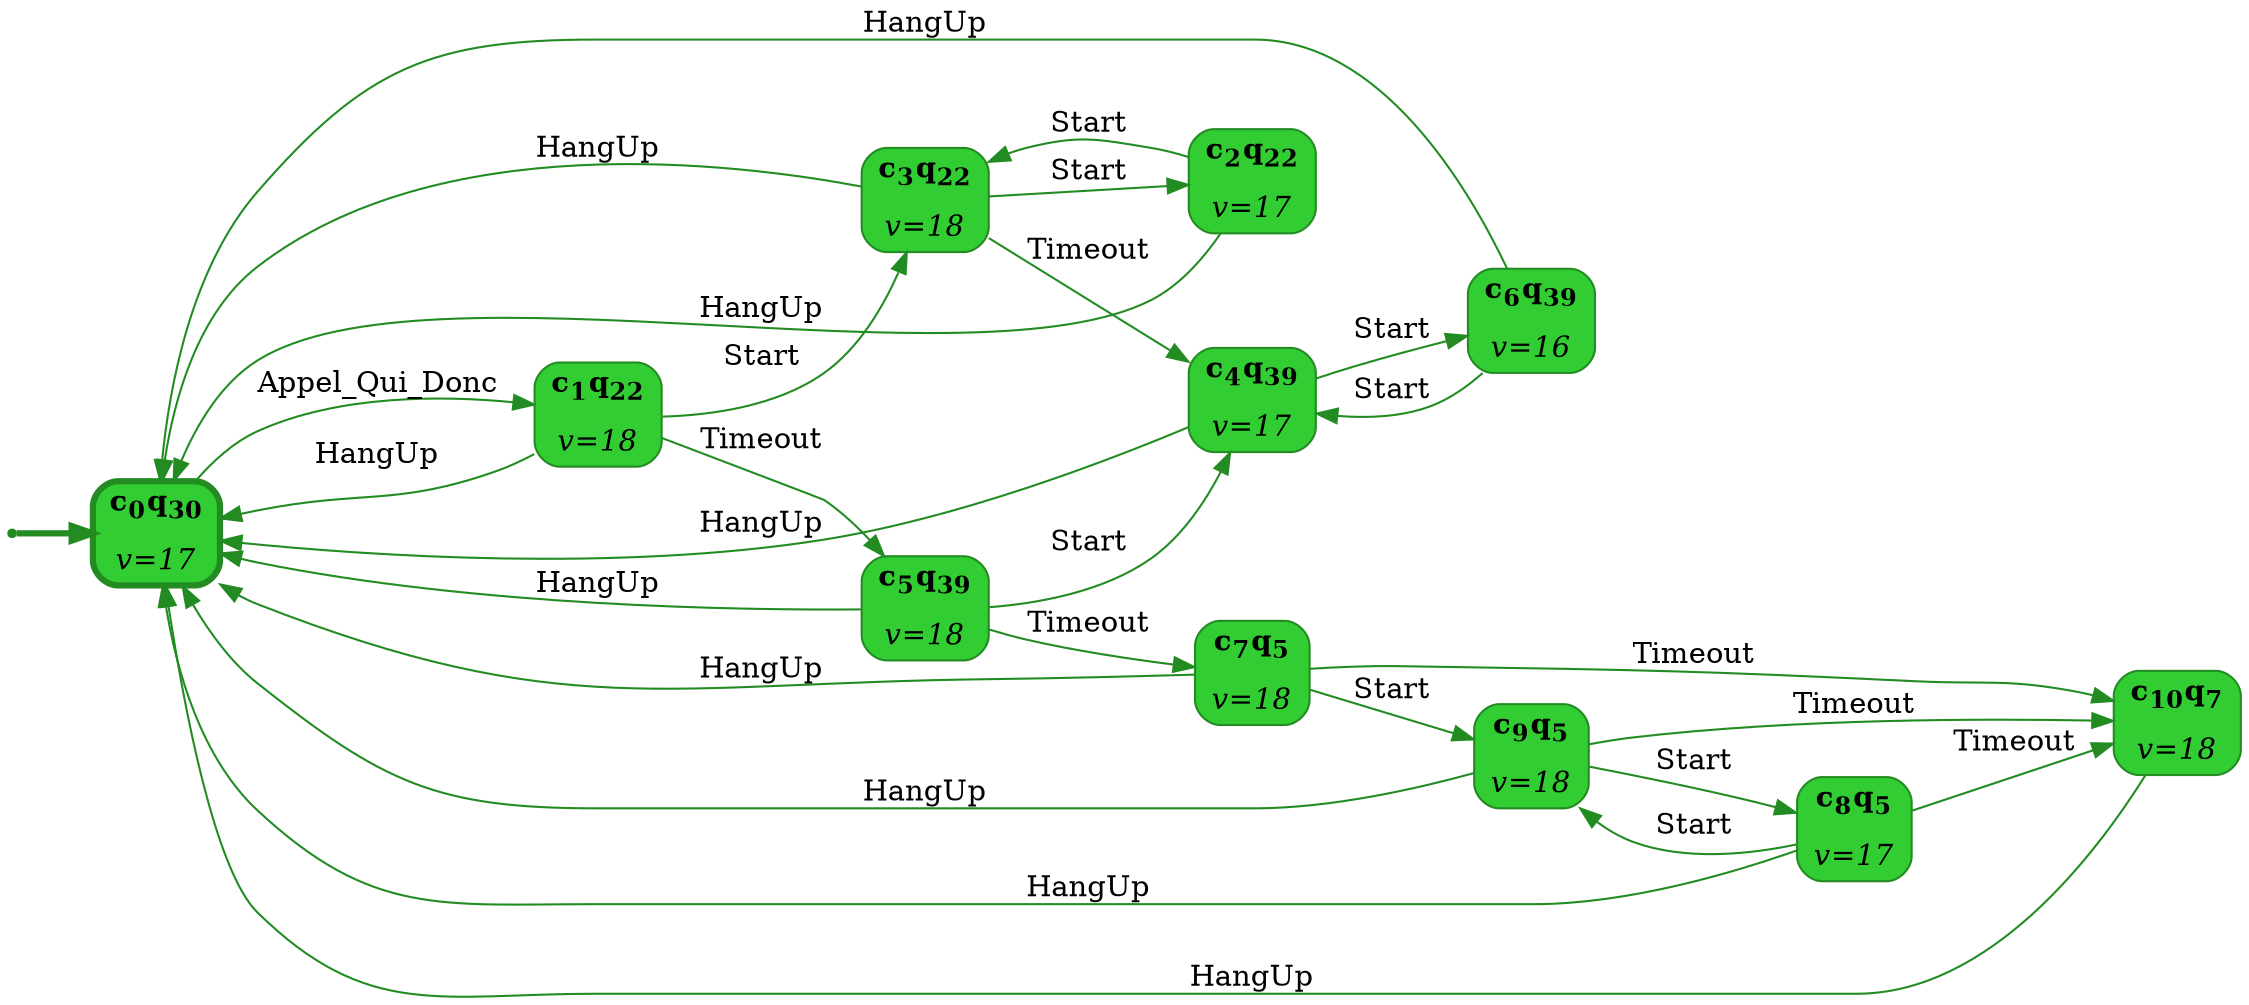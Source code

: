 digraph g {

	rankdir="LR"

	__invisible__[shape="point", color="forestgreen"]
	c0q30[label=<<b>c<sub>0</sub>q<sub>30</sub></b><br/><br/><i>v=17</i>>, shape="box", style="rounded, filled", fillcolor="limegreen", color="forestgreen", penwidth=3] // Initial
	c1q22[label=<<b>c<sub>1</sub>q<sub>22</sub></b><br/><br/><i>v=18</i>>, shape="box", style="rounded, filled", fillcolor="limegreen", color="forestgreen"]
	c3q22[label=<<b>c<sub>3</sub>q<sub>22</sub></b><br/><br/><i>v=18</i>>, shape="box", style="rounded, filled", fillcolor="limegreen", color="forestgreen"]
	c4q39[label=<<b>c<sub>4</sub>q<sub>39</sub></b><br/><br/><i>v=17</i>>, shape="box", style="rounded, filled", fillcolor="limegreen", color="forestgreen"]
	c6q39[label=<<b>c<sub>6</sub>q<sub>39</sub></b><br/><br/><i>v=16</i>>, shape="box", style="rounded, filled", fillcolor="limegreen", color="forestgreen"]
	c2q22[label=<<b>c<sub>2</sub>q<sub>22</sub></b><br/><br/><i>v=17</i>>, shape="box", style="rounded, filled", fillcolor="limegreen", color="forestgreen"]
	c5q39[label=<<b>c<sub>5</sub>q<sub>39</sub></b><br/><br/><i>v=18</i>>, shape="box", style="rounded, filled", fillcolor="limegreen", color="forestgreen"]
	c7q5[label=<<b>c<sub>7</sub>q<sub>5</sub></b><br/><br/><i>v=18</i>>, shape="box", style="rounded, filled", fillcolor="limegreen", color="forestgreen"]
	c9q5[label=<<b>c<sub>9</sub>q<sub>5</sub></b><br/><br/><i>v=18</i>>, shape="box", style="rounded, filled", fillcolor="limegreen", color="forestgreen"]
	c10q7[label=<<b>c<sub>10</sub>q<sub>7</sub></b><br/><br/><i>v=18</i>>, shape="box", style="rounded, filled", fillcolor="limegreen", color="forestgreen"]
	c8q5[label=<<b>c<sub>8</sub>q<sub>5</sub></b><br/><br/><i>v=17</i>>, shape="box", style="rounded, filled", fillcolor="limegreen", color="forestgreen"]

	__invisible__ -> c0q30[penwidth=3, color="forestgreen"]
	c0q30 -> c1q22[label=<Appel_Qui_Donc>, color="forestgreen"]
	c1q22 -> c0q30[label=<HangUp>, color="forestgreen"]
	c1q22 -> c3q22[label=<Start>, color="forestgreen"]
	c3q22 -> c4q39[label=<Timeout>, color="forestgreen"]
	c4q39 -> c0q30[label=<HangUp>, color="forestgreen"]
	c4q39 -> c6q39[label=<Start>, color="forestgreen"]
	c6q39 -> c4q39[label=<Start>, color="forestgreen"]
	c6q39 -> c0q30[label=<HangUp>, color="forestgreen"]
	c3q22 -> c0q30[label=<HangUp>, color="forestgreen"]
	c3q22 -> c2q22[label=<Start>, color="forestgreen"]
	c2q22 -> c0q30[label=<HangUp>, color="forestgreen"]
	c2q22 -> c3q22[label=<Start>, color="forestgreen"]
	c1q22 -> c5q39[label=<Timeout>, color="forestgreen"]
	c5q39 -> c0q30[label=<HangUp>, color="forestgreen"]
	c5q39 -> c4q39[label=<Start>, color="forestgreen"]
	c5q39 -> c7q5[label=<Timeout>, color="forestgreen"]
	c7q5 -> c0q30[label=<HangUp>, color="forestgreen"]
	c7q5 -> c9q5[label=<Start>, color="forestgreen"]
	c9q5 -> c10q7[label=<Timeout>, color="forestgreen"]
	c10q7 -> c0q30[label=<HangUp>, color="forestgreen"]
	c9q5 -> c0q30[label=<HangUp>, color="forestgreen"]
	c9q5 -> c8q5[label=<Start>, color="forestgreen"]
	c8q5 -> c0q30[label=<HangUp>, color="forestgreen"]
	c8q5 -> c9q5[label=<Start>, color="forestgreen"]
	c8q5 -> c10q7[label=<Timeout>, color="forestgreen"]
	c7q5 -> c10q7[label=<Timeout>, color="forestgreen"]

}
